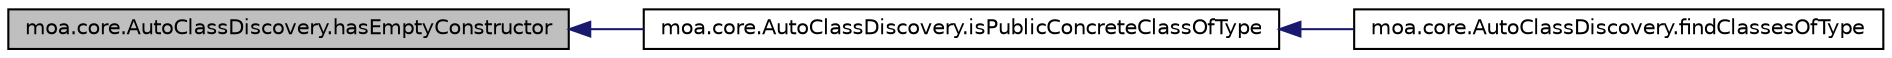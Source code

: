 digraph G
{
  edge [fontname="Helvetica",fontsize="10",labelfontname="Helvetica",labelfontsize="10"];
  node [fontname="Helvetica",fontsize="10",shape=record];
  rankdir=LR;
  Node1 [label="moa.core.AutoClassDiscovery.hasEmptyConstructor",height=0.2,width=0.4,color="black", fillcolor="grey75", style="filled" fontcolor="black"];
  Node1 -> Node2 [dir=back,color="midnightblue",fontsize="10",style="solid",fontname="Helvetica"];
  Node2 [label="moa.core.AutoClassDiscovery.isPublicConcreteClassOfType",height=0.2,width=0.4,color="black", fillcolor="white", style="filled",URL="$classmoa_1_1core_1_1AutoClassDiscovery.html#ac9779db7556fce4aed739f921c802aca"];
  Node2 -> Node3 [dir=back,color="midnightblue",fontsize="10",style="solid",fontname="Helvetica"];
  Node3 [label="moa.core.AutoClassDiscovery.findClassesOfType",height=0.2,width=0.4,color="black", fillcolor="white", style="filled",URL="$classmoa_1_1core_1_1AutoClassDiscovery.html#a39d7d82fdda2bb5d162803b0acebfd93"];
}
